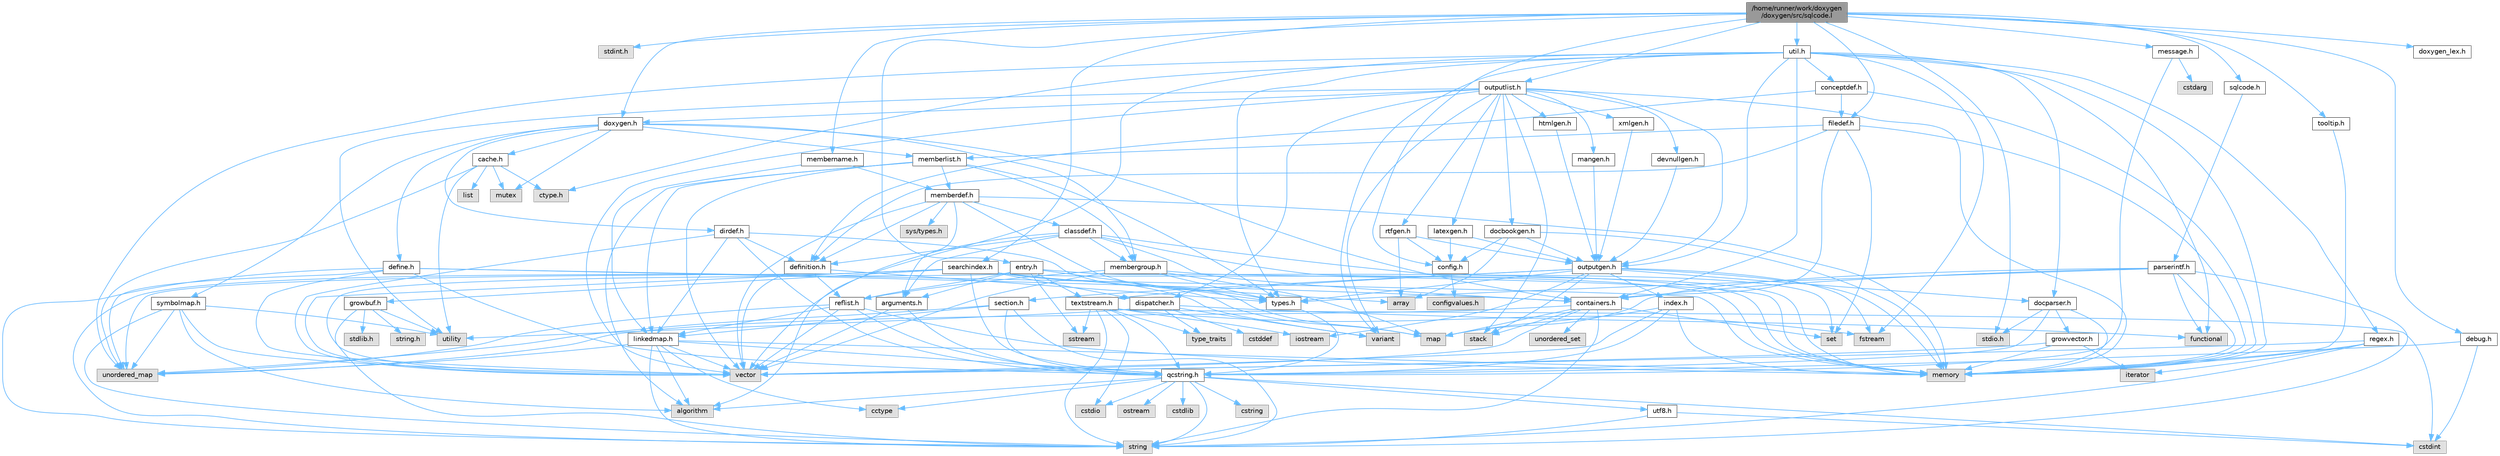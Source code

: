 digraph "/home/runner/work/doxygen/doxygen/src/sqlcode.l"
{
 // INTERACTIVE_SVG=YES
 // LATEX_PDF_SIZE
  bgcolor="transparent";
  edge [fontname=Helvetica,fontsize=10,labelfontname=Helvetica,labelfontsize=10];
  node [fontname=Helvetica,fontsize=10,shape=box,height=0.2,width=0.4];
  Node1 [id="Node000001",label="/home/runner/work/doxygen\l/doxygen/src/sqlcode.l",height=0.2,width=0.4,color="gray40", fillcolor="grey60", style="filled", fontcolor="black"];
  Node1 -> Node2 [id="edge1_Node000001_Node000002",color="steelblue1",style="solid"];
  Node2 [id="Node000002",label="stdint.h",height=0.2,width=0.4,color="grey60", fillcolor="#E0E0E0", style="filled"];
  Node1 -> Node3 [id="edge2_Node000001_Node000003",color="steelblue1",style="solid"];
  Node3 [id="Node000003",label="stdio.h",height=0.2,width=0.4,color="grey60", fillcolor="#E0E0E0", style="filled"];
  Node1 -> Node4 [id="edge3_Node000001_Node000004",color="steelblue1",style="solid"];
  Node4 [id="Node000004",label="sqlcode.h",height=0.2,width=0.4,color="grey40", fillcolor="white", style="filled",URL="$d1/db2/sqlcode_8h.html",tooltip=" "];
  Node4 -> Node5 [id="edge4_Node000004_Node000005",color="steelblue1",style="solid"];
  Node5 [id="Node000005",label="parserintf.h",height=0.2,width=0.4,color="grey40", fillcolor="white", style="filled",URL="$da/d55/parserintf_8h.html",tooltip=" "];
  Node5 -> Node6 [id="edge5_Node000005_Node000006",color="steelblue1",style="solid"];
  Node6 [id="Node000006",label="functional",height=0.2,width=0.4,color="grey60", fillcolor="#E0E0E0", style="filled"];
  Node5 -> Node7 [id="edge6_Node000005_Node000007",color="steelblue1",style="solid"];
  Node7 [id="Node000007",label="memory",height=0.2,width=0.4,color="grey60", fillcolor="#E0E0E0", style="filled"];
  Node5 -> Node8 [id="edge7_Node000005_Node000008",color="steelblue1",style="solid"];
  Node8 [id="Node000008",label="map",height=0.2,width=0.4,color="grey60", fillcolor="#E0E0E0", style="filled"];
  Node5 -> Node9 [id="edge8_Node000005_Node000009",color="steelblue1",style="solid"];
  Node9 [id="Node000009",label="string",height=0.2,width=0.4,color="grey60", fillcolor="#E0E0E0", style="filled"];
  Node5 -> Node10 [id="edge9_Node000005_Node000010",color="steelblue1",style="solid"];
  Node10 [id="Node000010",label="types.h",height=0.2,width=0.4,color="grey40", fillcolor="white", style="filled",URL="$d9/d49/types_8h.html",tooltip="This file contains a number of basic enums and types."];
  Node10 -> Node11 [id="edge10_Node000010_Node000011",color="steelblue1",style="solid"];
  Node11 [id="Node000011",label="qcstring.h",height=0.2,width=0.4,color="grey40", fillcolor="white", style="filled",URL="$d7/d5c/qcstring_8h.html",tooltip=" "];
  Node11 -> Node9 [id="edge11_Node000011_Node000009",color="steelblue1",style="solid"];
  Node11 -> Node12 [id="edge12_Node000011_Node000012",color="steelblue1",style="solid"];
  Node12 [id="Node000012",label="algorithm",height=0.2,width=0.4,color="grey60", fillcolor="#E0E0E0", style="filled"];
  Node11 -> Node13 [id="edge13_Node000011_Node000013",color="steelblue1",style="solid"];
  Node13 [id="Node000013",label="cctype",height=0.2,width=0.4,color="grey60", fillcolor="#E0E0E0", style="filled"];
  Node11 -> Node14 [id="edge14_Node000011_Node000014",color="steelblue1",style="solid"];
  Node14 [id="Node000014",label="cstring",height=0.2,width=0.4,color="grey60", fillcolor="#E0E0E0", style="filled"];
  Node11 -> Node15 [id="edge15_Node000011_Node000015",color="steelblue1",style="solid"];
  Node15 [id="Node000015",label="cstdio",height=0.2,width=0.4,color="grey60", fillcolor="#E0E0E0", style="filled"];
  Node11 -> Node16 [id="edge16_Node000011_Node000016",color="steelblue1",style="solid"];
  Node16 [id="Node000016",label="cstdlib",height=0.2,width=0.4,color="grey60", fillcolor="#E0E0E0", style="filled"];
  Node11 -> Node17 [id="edge17_Node000011_Node000017",color="steelblue1",style="solid"];
  Node17 [id="Node000017",label="cstdint",height=0.2,width=0.4,color="grey60", fillcolor="#E0E0E0", style="filled"];
  Node11 -> Node18 [id="edge18_Node000011_Node000018",color="steelblue1",style="solid"];
  Node18 [id="Node000018",label="ostream",height=0.2,width=0.4,color="grey60", fillcolor="#E0E0E0", style="filled"];
  Node11 -> Node19 [id="edge19_Node000011_Node000019",color="steelblue1",style="solid"];
  Node19 [id="Node000019",label="utf8.h",height=0.2,width=0.4,color="grey40", fillcolor="white", style="filled",URL="$db/d7c/utf8_8h.html",tooltip="Various UTF8 related helper functions."];
  Node19 -> Node17 [id="edge20_Node000019_Node000017",color="steelblue1",style="solid"];
  Node19 -> Node9 [id="edge21_Node000019_Node000009",color="steelblue1",style="solid"];
  Node5 -> Node20 [id="edge22_Node000005_Node000020",color="steelblue1",style="solid"];
  Node20 [id="Node000020",label="containers.h",height=0.2,width=0.4,color="grey40", fillcolor="white", style="filled",URL="$d5/d75/containers_8h.html",tooltip=" "];
  Node20 -> Node21 [id="edge23_Node000020_Node000021",color="steelblue1",style="solid"];
  Node21 [id="Node000021",label="vector",height=0.2,width=0.4,color="grey60", fillcolor="#E0E0E0", style="filled"];
  Node20 -> Node9 [id="edge24_Node000020_Node000009",color="steelblue1",style="solid"];
  Node20 -> Node22 [id="edge25_Node000020_Node000022",color="steelblue1",style="solid"];
  Node22 [id="Node000022",label="set",height=0.2,width=0.4,color="grey60", fillcolor="#E0E0E0", style="filled"];
  Node20 -> Node8 [id="edge26_Node000020_Node000008",color="steelblue1",style="solid"];
  Node20 -> Node23 [id="edge27_Node000020_Node000023",color="steelblue1",style="solid"];
  Node23 [id="Node000023",label="unordered_set",height=0.2,width=0.4,color="grey60", fillcolor="#E0E0E0", style="filled"];
  Node20 -> Node24 [id="edge28_Node000020_Node000024",color="steelblue1",style="solid"];
  Node24 [id="Node000024",label="unordered_map",height=0.2,width=0.4,color="grey60", fillcolor="#E0E0E0", style="filled"];
  Node20 -> Node25 [id="edge29_Node000020_Node000025",color="steelblue1",style="solid"];
  Node25 [id="Node000025",label="stack",height=0.2,width=0.4,color="grey60", fillcolor="#E0E0E0", style="filled"];
  Node1 -> Node26 [id="edge30_Node000001_Node000026",color="steelblue1",style="solid"];
  Node26 [id="Node000026",label="entry.h",height=0.2,width=0.4,color="grey40", fillcolor="white", style="filled",URL="$d1/dc6/entry_8h.html",tooltip=" "];
  Node26 -> Node21 [id="edge31_Node000026_Node000021",color="steelblue1",style="solid"];
  Node26 -> Node7 [id="edge32_Node000026_Node000007",color="steelblue1",style="solid"];
  Node26 -> Node27 [id="edge33_Node000026_Node000027",color="steelblue1",style="solid"];
  Node27 [id="Node000027",label="sstream",height=0.2,width=0.4,color="grey60", fillcolor="#E0E0E0", style="filled"];
  Node26 -> Node10 [id="edge34_Node000026_Node000010",color="steelblue1",style="solid"];
  Node26 -> Node28 [id="edge35_Node000026_Node000028",color="steelblue1",style="solid"];
  Node28 [id="Node000028",label="arguments.h",height=0.2,width=0.4,color="grey40", fillcolor="white", style="filled",URL="$df/d9b/arguments_8h.html",tooltip=" "];
  Node28 -> Node21 [id="edge36_Node000028_Node000021",color="steelblue1",style="solid"];
  Node28 -> Node11 [id="edge37_Node000028_Node000011",color="steelblue1",style="solid"];
  Node26 -> Node29 [id="edge38_Node000026_Node000029",color="steelblue1",style="solid"];
  Node29 [id="Node000029",label="reflist.h",height=0.2,width=0.4,color="grey40", fillcolor="white", style="filled",URL="$d1/d02/reflist_8h.html",tooltip=" "];
  Node29 -> Node21 [id="edge39_Node000029_Node000021",color="steelblue1",style="solid"];
  Node29 -> Node24 [id="edge40_Node000029_Node000024",color="steelblue1",style="solid"];
  Node29 -> Node7 [id="edge41_Node000029_Node000007",color="steelblue1",style="solid"];
  Node29 -> Node11 [id="edge42_Node000029_Node000011",color="steelblue1",style="solid"];
  Node29 -> Node30 [id="edge43_Node000029_Node000030",color="steelblue1",style="solid"];
  Node30 [id="Node000030",label="linkedmap.h",height=0.2,width=0.4,color="grey40", fillcolor="white", style="filled",URL="$da/de1/linkedmap_8h.html",tooltip=" "];
  Node30 -> Node24 [id="edge44_Node000030_Node000024",color="steelblue1",style="solid"];
  Node30 -> Node21 [id="edge45_Node000030_Node000021",color="steelblue1",style="solid"];
  Node30 -> Node7 [id="edge46_Node000030_Node000007",color="steelblue1",style="solid"];
  Node30 -> Node9 [id="edge47_Node000030_Node000009",color="steelblue1",style="solid"];
  Node30 -> Node12 [id="edge48_Node000030_Node000012",color="steelblue1",style="solid"];
  Node30 -> Node13 [id="edge49_Node000030_Node000013",color="steelblue1",style="solid"];
  Node30 -> Node11 [id="edge50_Node000030_Node000011",color="steelblue1",style="solid"];
  Node26 -> Node31 [id="edge51_Node000026_Node000031",color="steelblue1",style="solid"];
  Node31 [id="Node000031",label="textstream.h",height=0.2,width=0.4,color="grey40", fillcolor="white", style="filled",URL="$d4/d7d/textstream_8h.html",tooltip=" "];
  Node31 -> Node9 [id="edge52_Node000031_Node000009",color="steelblue1",style="solid"];
  Node31 -> Node32 [id="edge53_Node000031_Node000032",color="steelblue1",style="solid"];
  Node32 [id="Node000032",label="iostream",height=0.2,width=0.4,color="grey60", fillcolor="#E0E0E0", style="filled"];
  Node31 -> Node27 [id="edge54_Node000031_Node000027",color="steelblue1",style="solid"];
  Node31 -> Node17 [id="edge55_Node000031_Node000017",color="steelblue1",style="solid"];
  Node31 -> Node15 [id="edge56_Node000031_Node000015",color="steelblue1",style="solid"];
  Node31 -> Node33 [id="edge57_Node000031_Node000033",color="steelblue1",style="solid"];
  Node33 [id="Node000033",label="fstream",height=0.2,width=0.4,color="grey60", fillcolor="#E0E0E0", style="filled"];
  Node31 -> Node34 [id="edge58_Node000031_Node000034",color="steelblue1",style="solid"];
  Node34 [id="Node000034",label="type_traits",height=0.2,width=0.4,color="grey60", fillcolor="#E0E0E0", style="filled"];
  Node31 -> Node11 [id="edge59_Node000031_Node000011",color="steelblue1",style="solid"];
  Node1 -> Node35 [id="edge60_Node000001_Node000035",color="steelblue1",style="solid"];
  Node35 [id="Node000035",label="doxygen.h",height=0.2,width=0.4,color="grey40", fillcolor="white", style="filled",URL="$d1/da1/doxygen_8h.html",tooltip=" "];
  Node35 -> Node36 [id="edge61_Node000035_Node000036",color="steelblue1",style="solid"];
  Node36 [id="Node000036",label="mutex",height=0.2,width=0.4,color="grey60", fillcolor="#E0E0E0", style="filled"];
  Node35 -> Node20 [id="edge62_Node000035_Node000020",color="steelblue1",style="solid"];
  Node35 -> Node37 [id="edge63_Node000035_Node000037",color="steelblue1",style="solid"];
  Node37 [id="Node000037",label="membergroup.h",height=0.2,width=0.4,color="grey40", fillcolor="white", style="filled",URL="$d9/d11/membergroup_8h.html",tooltip=" "];
  Node37 -> Node21 [id="edge64_Node000037_Node000021",color="steelblue1",style="solid"];
  Node37 -> Node8 [id="edge65_Node000037_Node000008",color="steelblue1",style="solid"];
  Node37 -> Node7 [id="edge66_Node000037_Node000007",color="steelblue1",style="solid"];
  Node37 -> Node10 [id="edge67_Node000037_Node000010",color="steelblue1",style="solid"];
  Node37 -> Node29 [id="edge68_Node000037_Node000029",color="steelblue1",style="solid"];
  Node35 -> Node38 [id="edge69_Node000035_Node000038",color="steelblue1",style="solid"];
  Node38 [id="Node000038",label="dirdef.h",height=0.2,width=0.4,color="grey40", fillcolor="white", style="filled",URL="$d6/d15/dirdef_8h.html",tooltip=" "];
  Node38 -> Node21 [id="edge70_Node000038_Node000021",color="steelblue1",style="solid"];
  Node38 -> Node8 [id="edge71_Node000038_Node000008",color="steelblue1",style="solid"];
  Node38 -> Node11 [id="edge72_Node000038_Node000011",color="steelblue1",style="solid"];
  Node38 -> Node30 [id="edge73_Node000038_Node000030",color="steelblue1",style="solid"];
  Node38 -> Node39 [id="edge74_Node000038_Node000039",color="steelblue1",style="solid"];
  Node39 [id="Node000039",label="definition.h",height=0.2,width=0.4,color="grey40", fillcolor="white", style="filled",URL="$df/da1/definition_8h.html",tooltip=" "];
  Node39 -> Node21 [id="edge75_Node000039_Node000021",color="steelblue1",style="solid"];
  Node39 -> Node10 [id="edge76_Node000039_Node000010",color="steelblue1",style="solid"];
  Node39 -> Node29 [id="edge77_Node000039_Node000029",color="steelblue1",style="solid"];
  Node35 -> Node40 [id="edge78_Node000035_Node000040",color="steelblue1",style="solid"];
  Node40 [id="Node000040",label="memberlist.h",height=0.2,width=0.4,color="grey40", fillcolor="white", style="filled",URL="$dd/d78/memberlist_8h.html",tooltip=" "];
  Node40 -> Node21 [id="edge79_Node000040_Node000021",color="steelblue1",style="solid"];
  Node40 -> Node12 [id="edge80_Node000040_Node000012",color="steelblue1",style="solid"];
  Node40 -> Node41 [id="edge81_Node000040_Node000041",color="steelblue1",style="solid"];
  Node41 [id="Node000041",label="memberdef.h",height=0.2,width=0.4,color="grey40", fillcolor="white", style="filled",URL="$d4/d46/memberdef_8h.html",tooltip=" "];
  Node41 -> Node21 [id="edge82_Node000041_Node000021",color="steelblue1",style="solid"];
  Node41 -> Node7 [id="edge83_Node000041_Node000007",color="steelblue1",style="solid"];
  Node41 -> Node42 [id="edge84_Node000041_Node000042",color="steelblue1",style="solid"];
  Node42 [id="Node000042",label="sys/types.h",height=0.2,width=0.4,color="grey60", fillcolor="#E0E0E0", style="filled"];
  Node41 -> Node10 [id="edge85_Node000041_Node000010",color="steelblue1",style="solid"];
  Node41 -> Node39 [id="edge86_Node000041_Node000039",color="steelblue1",style="solid"];
  Node41 -> Node28 [id="edge87_Node000041_Node000028",color="steelblue1",style="solid"];
  Node41 -> Node43 [id="edge88_Node000041_Node000043",color="steelblue1",style="solid"];
  Node43 [id="Node000043",label="classdef.h",height=0.2,width=0.4,color="grey40", fillcolor="white", style="filled",URL="$d1/da6/classdef_8h.html",tooltip=" "];
  Node43 -> Node7 [id="edge89_Node000043_Node000007",color="steelblue1",style="solid"];
  Node43 -> Node21 [id="edge90_Node000043_Node000021",color="steelblue1",style="solid"];
  Node43 -> Node22 [id="edge91_Node000043_Node000022",color="steelblue1",style="solid"];
  Node43 -> Node20 [id="edge92_Node000043_Node000020",color="steelblue1",style="solid"];
  Node43 -> Node39 [id="edge93_Node000043_Node000039",color="steelblue1",style="solid"];
  Node43 -> Node28 [id="edge94_Node000043_Node000028",color="steelblue1",style="solid"];
  Node43 -> Node37 [id="edge95_Node000043_Node000037",color="steelblue1",style="solid"];
  Node40 -> Node30 [id="edge96_Node000040_Node000030",color="steelblue1",style="solid"];
  Node40 -> Node10 [id="edge97_Node000040_Node000010",color="steelblue1",style="solid"];
  Node40 -> Node37 [id="edge98_Node000040_Node000037",color="steelblue1",style="solid"];
  Node35 -> Node44 [id="edge99_Node000035_Node000044",color="steelblue1",style="solid"];
  Node44 [id="Node000044",label="define.h",height=0.2,width=0.4,color="grey40", fillcolor="white", style="filled",URL="$df/d67/define_8h.html",tooltip=" "];
  Node44 -> Node21 [id="edge100_Node000044_Node000021",color="steelblue1",style="solid"];
  Node44 -> Node7 [id="edge101_Node000044_Node000007",color="steelblue1",style="solid"];
  Node44 -> Node9 [id="edge102_Node000044_Node000009",color="steelblue1",style="solid"];
  Node44 -> Node24 [id="edge103_Node000044_Node000024",color="steelblue1",style="solid"];
  Node44 -> Node11 [id="edge104_Node000044_Node000011",color="steelblue1",style="solid"];
  Node44 -> Node20 [id="edge105_Node000044_Node000020",color="steelblue1",style="solid"];
  Node35 -> Node45 [id="edge106_Node000035_Node000045",color="steelblue1",style="solid"];
  Node45 [id="Node000045",label="cache.h",height=0.2,width=0.4,color="grey40", fillcolor="white", style="filled",URL="$d3/d26/cache_8h.html",tooltip=" "];
  Node45 -> Node46 [id="edge107_Node000045_Node000046",color="steelblue1",style="solid"];
  Node46 [id="Node000046",label="list",height=0.2,width=0.4,color="grey60", fillcolor="#E0E0E0", style="filled"];
  Node45 -> Node24 [id="edge108_Node000045_Node000024",color="steelblue1",style="solid"];
  Node45 -> Node36 [id="edge109_Node000045_Node000036",color="steelblue1",style="solid"];
  Node45 -> Node47 [id="edge110_Node000045_Node000047",color="steelblue1",style="solid"];
  Node47 [id="Node000047",label="utility",height=0.2,width=0.4,color="grey60", fillcolor="#E0E0E0", style="filled"];
  Node45 -> Node48 [id="edge111_Node000045_Node000048",color="steelblue1",style="solid"];
  Node48 [id="Node000048",label="ctype.h",height=0.2,width=0.4,color="grey60", fillcolor="#E0E0E0", style="filled"];
  Node35 -> Node49 [id="edge112_Node000035_Node000049",color="steelblue1",style="solid"];
  Node49 [id="Node000049",label="symbolmap.h",height=0.2,width=0.4,color="grey40", fillcolor="white", style="filled",URL="$d7/ddd/symbolmap_8h.html",tooltip=" "];
  Node49 -> Node12 [id="edge113_Node000049_Node000012",color="steelblue1",style="solid"];
  Node49 -> Node24 [id="edge114_Node000049_Node000024",color="steelblue1",style="solid"];
  Node49 -> Node21 [id="edge115_Node000049_Node000021",color="steelblue1",style="solid"];
  Node49 -> Node9 [id="edge116_Node000049_Node000009",color="steelblue1",style="solid"];
  Node49 -> Node47 [id="edge117_Node000049_Node000047",color="steelblue1",style="solid"];
  Node1 -> Node50 [id="edge118_Node000001_Node000050",color="steelblue1",style="solid"];
  Node50 [id="Node000050",label="outputlist.h",height=0.2,width=0.4,color="grey40", fillcolor="white", style="filled",URL="$d2/db9/outputlist_8h.html",tooltip=" "];
  Node50 -> Node47 [id="edge119_Node000050_Node000047",color="steelblue1",style="solid"];
  Node50 -> Node21 [id="edge120_Node000050_Node000021",color="steelblue1",style="solid"];
  Node50 -> Node7 [id="edge121_Node000050_Node000007",color="steelblue1",style="solid"];
  Node50 -> Node51 [id="edge122_Node000050_Node000051",color="steelblue1",style="solid"];
  Node51 [id="Node000051",label="variant",height=0.2,width=0.4,color="grey60", fillcolor="#E0E0E0", style="filled"];
  Node50 -> Node25 [id="edge123_Node000050_Node000025",color="steelblue1",style="solid"];
  Node50 -> Node52 [id="edge124_Node000050_Node000052",color="steelblue1",style="solid"];
  Node52 [id="Node000052",label="outputgen.h",height=0.2,width=0.4,color="grey40", fillcolor="white", style="filled",URL="$df/d06/outputgen_8h.html",tooltip=" "];
  Node52 -> Node7 [id="edge125_Node000052_Node000007",color="steelblue1",style="solid"];
  Node52 -> Node25 [id="edge126_Node000052_Node000025",color="steelblue1",style="solid"];
  Node52 -> Node32 [id="edge127_Node000052_Node000032",color="steelblue1",style="solid"];
  Node52 -> Node33 [id="edge128_Node000052_Node000033",color="steelblue1",style="solid"];
  Node52 -> Node10 [id="edge129_Node000052_Node000010",color="steelblue1",style="solid"];
  Node52 -> Node53 [id="edge130_Node000052_Node000053",color="steelblue1",style="solid"];
  Node53 [id="Node000053",label="index.h",height=0.2,width=0.4,color="grey40", fillcolor="white", style="filled",URL="$d1/db5/index_8h.html",tooltip=" "];
  Node53 -> Node7 [id="edge131_Node000053_Node000007",color="steelblue1",style="solid"];
  Node53 -> Node21 [id="edge132_Node000053_Node000021",color="steelblue1",style="solid"];
  Node53 -> Node8 [id="edge133_Node000053_Node000008",color="steelblue1",style="solid"];
  Node53 -> Node11 [id="edge134_Node000053_Node000011",color="steelblue1",style="solid"];
  Node52 -> Node54 [id="edge135_Node000052_Node000054",color="steelblue1",style="solid"];
  Node54 [id="Node000054",label="section.h",height=0.2,width=0.4,color="grey40", fillcolor="white", style="filled",URL="$d1/d2a/section_8h.html",tooltip=" "];
  Node54 -> Node9 [id="edge136_Node000054_Node000009",color="steelblue1",style="solid"];
  Node54 -> Node24 [id="edge137_Node000054_Node000024",color="steelblue1",style="solid"];
  Node54 -> Node11 [id="edge138_Node000054_Node000011",color="steelblue1",style="solid"];
  Node54 -> Node30 [id="edge139_Node000054_Node000030",color="steelblue1",style="solid"];
  Node52 -> Node31 [id="edge140_Node000052_Node000031",color="steelblue1",style="solid"];
  Node52 -> Node55 [id="edge141_Node000052_Node000055",color="steelblue1",style="solid"];
  Node55 [id="Node000055",label="docparser.h",height=0.2,width=0.4,color="grey40", fillcolor="white", style="filled",URL="$de/d9c/docparser_8h.html",tooltip=" "];
  Node55 -> Node3 [id="edge142_Node000055_Node000003",color="steelblue1",style="solid"];
  Node55 -> Node7 [id="edge143_Node000055_Node000007",color="steelblue1",style="solid"];
  Node55 -> Node11 [id="edge144_Node000055_Node000011",color="steelblue1",style="solid"];
  Node55 -> Node56 [id="edge145_Node000055_Node000056",color="steelblue1",style="solid"];
  Node56 [id="Node000056",label="growvector.h",height=0.2,width=0.4,color="grey40", fillcolor="white", style="filled",URL="$d7/d50/growvector_8h.html",tooltip=" "];
  Node56 -> Node21 [id="edge146_Node000056_Node000021",color="steelblue1",style="solid"];
  Node56 -> Node7 [id="edge147_Node000056_Node000007",color="steelblue1",style="solid"];
  Node56 -> Node57 [id="edge148_Node000056_Node000057",color="steelblue1",style="solid"];
  Node57 [id="Node000057",label="iterator",height=0.2,width=0.4,color="grey60", fillcolor="#E0E0E0", style="filled"];
  Node50 -> Node35 [id="edge149_Node000050_Node000035",color="steelblue1",style="solid"];
  Node50 -> Node58 [id="edge150_Node000050_Node000058",color="steelblue1",style="solid"];
  Node58 [id="Node000058",label="dispatcher.h",height=0.2,width=0.4,color="grey40", fillcolor="white", style="filled",URL="$da/d73/dispatcher_8h.html",tooltip=" "];
  Node58 -> Node59 [id="edge151_Node000058_Node000059",color="steelblue1",style="solid"];
  Node59 [id="Node000059",label="cstddef",height=0.2,width=0.4,color="grey60", fillcolor="#E0E0E0", style="filled"];
  Node58 -> Node47 [id="edge152_Node000058_Node000047",color="steelblue1",style="solid"];
  Node58 -> Node6 [id="edge153_Node000058_Node000006",color="steelblue1",style="solid"];
  Node58 -> Node51 [id="edge154_Node000058_Node000051",color="steelblue1",style="solid"];
  Node58 -> Node34 [id="edge155_Node000058_Node000034",color="steelblue1",style="solid"];
  Node50 -> Node60 [id="edge156_Node000050_Node000060",color="steelblue1",style="solid"];
  Node60 [id="Node000060",label="htmlgen.h",height=0.2,width=0.4,color="grey40", fillcolor="white", style="filled",URL="$d8/d56/htmlgen_8h.html",tooltip=" "];
  Node60 -> Node52 [id="edge157_Node000060_Node000052",color="steelblue1",style="solid"];
  Node50 -> Node61 [id="edge158_Node000050_Node000061",color="steelblue1",style="solid"];
  Node61 [id="Node000061",label="latexgen.h",height=0.2,width=0.4,color="grey40", fillcolor="white", style="filled",URL="$d6/d9c/latexgen_8h.html",tooltip=" "];
  Node61 -> Node62 [id="edge159_Node000061_Node000062",color="steelblue1",style="solid"];
  Node62 [id="Node000062",label="config.h",height=0.2,width=0.4,color="grey40", fillcolor="white", style="filled",URL="$db/d16/config_8h.html",tooltip=" "];
  Node62 -> Node63 [id="edge160_Node000062_Node000063",color="steelblue1",style="solid"];
  Node63 [id="Node000063",label="configvalues.h",height=0.2,width=0.4,color="grey60", fillcolor="#E0E0E0", style="filled"];
  Node61 -> Node52 [id="edge161_Node000061_Node000052",color="steelblue1",style="solid"];
  Node50 -> Node64 [id="edge162_Node000050_Node000064",color="steelblue1",style="solid"];
  Node64 [id="Node000064",label="rtfgen.h",height=0.2,width=0.4,color="grey40", fillcolor="white", style="filled",URL="$d4/daa/rtfgen_8h.html",tooltip=" "];
  Node64 -> Node65 [id="edge163_Node000064_Node000065",color="steelblue1",style="solid"];
  Node65 [id="Node000065",label="array",height=0.2,width=0.4,color="grey60", fillcolor="#E0E0E0", style="filled"];
  Node64 -> Node62 [id="edge164_Node000064_Node000062",color="steelblue1",style="solid"];
  Node64 -> Node52 [id="edge165_Node000064_Node000052",color="steelblue1",style="solid"];
  Node50 -> Node66 [id="edge166_Node000050_Node000066",color="steelblue1",style="solid"];
  Node66 [id="Node000066",label="mangen.h",height=0.2,width=0.4,color="grey40", fillcolor="white", style="filled",URL="$da/dc0/mangen_8h.html",tooltip=" "];
  Node66 -> Node52 [id="edge167_Node000066_Node000052",color="steelblue1",style="solid"];
  Node50 -> Node67 [id="edge168_Node000050_Node000067",color="steelblue1",style="solid"];
  Node67 [id="Node000067",label="docbookgen.h",height=0.2,width=0.4,color="grey40", fillcolor="white", style="filled",URL="$de/dea/docbookgen_8h.html",tooltip=" "];
  Node67 -> Node7 [id="edge169_Node000067_Node000007",color="steelblue1",style="solid"];
  Node67 -> Node65 [id="edge170_Node000067_Node000065",color="steelblue1",style="solid"];
  Node67 -> Node62 [id="edge171_Node000067_Node000062",color="steelblue1",style="solid"];
  Node67 -> Node52 [id="edge172_Node000067_Node000052",color="steelblue1",style="solid"];
  Node50 -> Node68 [id="edge173_Node000050_Node000068",color="steelblue1",style="solid"];
  Node68 [id="Node000068",label="xmlgen.h",height=0.2,width=0.4,color="grey40", fillcolor="white", style="filled",URL="$d9/d67/xmlgen_8h.html",tooltip=" "];
  Node68 -> Node52 [id="edge174_Node000068_Node000052",color="steelblue1",style="solid"];
  Node50 -> Node69 [id="edge175_Node000050_Node000069",color="steelblue1",style="solid"];
  Node69 [id="Node000069",label="devnullgen.h",height=0.2,width=0.4,color="grey40", fillcolor="white", style="filled",URL="$d8/de5/devnullgen_8h.html",tooltip=" "];
  Node69 -> Node52 [id="edge176_Node000069_Node000052",color="steelblue1",style="solid"];
  Node1 -> Node70 [id="edge177_Node000001_Node000070",color="steelblue1",style="solid"];
  Node70 [id="Node000070",label="util.h",height=0.2,width=0.4,color="grey40", fillcolor="white", style="filled",URL="$d8/d3c/util_8h.html",tooltip="A bunch of utility functions."];
  Node70 -> Node7 [id="edge178_Node000070_Node000007",color="steelblue1",style="solid"];
  Node70 -> Node24 [id="edge179_Node000070_Node000024",color="steelblue1",style="solid"];
  Node70 -> Node12 [id="edge180_Node000070_Node000012",color="steelblue1",style="solid"];
  Node70 -> Node6 [id="edge181_Node000070_Node000006",color="steelblue1",style="solid"];
  Node70 -> Node33 [id="edge182_Node000070_Node000033",color="steelblue1",style="solid"];
  Node70 -> Node51 [id="edge183_Node000070_Node000051",color="steelblue1",style="solid"];
  Node70 -> Node48 [id="edge184_Node000070_Node000048",color="steelblue1",style="solid"];
  Node70 -> Node10 [id="edge185_Node000070_Node000010",color="steelblue1",style="solid"];
  Node70 -> Node55 [id="edge186_Node000070_Node000055",color="steelblue1",style="solid"];
  Node70 -> Node20 [id="edge187_Node000070_Node000020",color="steelblue1",style="solid"];
  Node70 -> Node52 [id="edge188_Node000070_Node000052",color="steelblue1",style="solid"];
  Node70 -> Node71 [id="edge189_Node000070_Node000071",color="steelblue1",style="solid"];
  Node71 [id="Node000071",label="regex.h",height=0.2,width=0.4,color="grey40", fillcolor="white", style="filled",URL="$d1/d21/regex_8h.html",tooltip=" "];
  Node71 -> Node7 [id="edge190_Node000071_Node000007",color="steelblue1",style="solid"];
  Node71 -> Node9 [id="edge191_Node000071_Node000009",color="steelblue1",style="solid"];
  Node71 -> Node21 [id="edge192_Node000071_Node000021",color="steelblue1",style="solid"];
  Node71 -> Node57 [id="edge193_Node000071_Node000057",color="steelblue1",style="solid"];
  Node70 -> Node72 [id="edge194_Node000070_Node000072",color="steelblue1",style="solid"];
  Node72 [id="Node000072",label="conceptdef.h",height=0.2,width=0.4,color="grey40", fillcolor="white", style="filled",URL="$da/df1/conceptdef_8h.html",tooltip=" "];
  Node72 -> Node7 [id="edge195_Node000072_Node000007",color="steelblue1",style="solid"];
  Node72 -> Node39 [id="edge196_Node000072_Node000039",color="steelblue1",style="solid"];
  Node72 -> Node73 [id="edge197_Node000072_Node000073",color="steelblue1",style="solid"];
  Node73 [id="Node000073",label="filedef.h",height=0.2,width=0.4,color="grey40", fillcolor="white", style="filled",URL="$d4/d3a/filedef_8h.html",tooltip=" "];
  Node73 -> Node7 [id="edge198_Node000073_Node000007",color="steelblue1",style="solid"];
  Node73 -> Node22 [id="edge199_Node000073_Node000022",color="steelblue1",style="solid"];
  Node73 -> Node39 [id="edge200_Node000073_Node000039",color="steelblue1",style="solid"];
  Node73 -> Node40 [id="edge201_Node000073_Node000040",color="steelblue1",style="solid"];
  Node73 -> Node20 [id="edge202_Node000073_Node000020",color="steelblue1",style="solid"];
  Node1 -> Node74 [id="edge203_Node000001_Node000074",color="steelblue1",style="solid"];
  Node74 [id="Node000074",label="membername.h",height=0.2,width=0.4,color="grey40", fillcolor="white", style="filled",URL="$d7/dfc/membername_8h.html",tooltip=" "];
  Node74 -> Node41 [id="edge204_Node000074_Node000041",color="steelblue1",style="solid"];
  Node74 -> Node30 [id="edge205_Node000074_Node000030",color="steelblue1",style="solid"];
  Node1 -> Node75 [id="edge206_Node000001_Node000075",color="steelblue1",style="solid"];
  Node75 [id="Node000075",label="searchindex.h",height=0.2,width=0.4,color="grey40", fillcolor="white", style="filled",URL="$de/d07/searchindex_8h.html",tooltip="Web server based search engine."];
  Node75 -> Node7 [id="edge207_Node000075_Node000007",color="steelblue1",style="solid"];
  Node75 -> Node21 [id="edge208_Node000075_Node000021",color="steelblue1",style="solid"];
  Node75 -> Node8 [id="edge209_Node000075_Node000008",color="steelblue1",style="solid"];
  Node75 -> Node24 [id="edge210_Node000075_Node000024",color="steelblue1",style="solid"];
  Node75 -> Node9 [id="edge211_Node000075_Node000009",color="steelblue1",style="solid"];
  Node75 -> Node65 [id="edge212_Node000075_Node000065",color="steelblue1",style="solid"];
  Node75 -> Node51 [id="edge213_Node000075_Node000051",color="steelblue1",style="solid"];
  Node75 -> Node11 [id="edge214_Node000075_Node000011",color="steelblue1",style="solid"];
  Node75 -> Node76 [id="edge215_Node000075_Node000076",color="steelblue1",style="solid"];
  Node76 [id="Node000076",label="growbuf.h",height=0.2,width=0.4,color="grey40", fillcolor="white", style="filled",URL="$dd/d72/growbuf_8h.html",tooltip=" "];
  Node76 -> Node47 [id="edge216_Node000076_Node000047",color="steelblue1",style="solid"];
  Node76 -> Node77 [id="edge217_Node000076_Node000077",color="steelblue1",style="solid"];
  Node77 [id="Node000077",label="stdlib.h",height=0.2,width=0.4,color="grey60", fillcolor="#E0E0E0", style="filled"];
  Node76 -> Node78 [id="edge218_Node000076_Node000078",color="steelblue1",style="solid"];
  Node78 [id="Node000078",label="string.h",height=0.2,width=0.4,color="grey60", fillcolor="#E0E0E0", style="filled"];
  Node76 -> Node9 [id="edge219_Node000076_Node000009",color="steelblue1",style="solid"];
  Node75 -> Node58 [id="edge220_Node000075_Node000058",color="steelblue1",style="solid"];
  Node1 -> Node62 [id="edge221_Node000001_Node000062",color="steelblue1",style="solid"];
  Node1 -> Node73 [id="edge222_Node000001_Node000073",color="steelblue1",style="solid"];
  Node1 -> Node79 [id="edge223_Node000001_Node000079",color="steelblue1",style="solid"];
  Node79 [id="Node000079",label="tooltip.h",height=0.2,width=0.4,color="grey40", fillcolor="white", style="filled",URL="$db/d83/tooltip_8h.html",tooltip=" "];
  Node79 -> Node7 [id="edge224_Node000079_Node000007",color="steelblue1",style="solid"];
  Node1 -> Node80 [id="edge225_Node000001_Node000080",color="steelblue1",style="solid"];
  Node80 [id="Node000080",label="message.h",height=0.2,width=0.4,color="grey40", fillcolor="white", style="filled",URL="$d2/d0d/message_8h.html",tooltip=" "];
  Node80 -> Node81 [id="edge226_Node000080_Node000081",color="steelblue1",style="solid"];
  Node81 [id="Node000081",label="cstdarg",height=0.2,width=0.4,color="grey60", fillcolor="#E0E0E0", style="filled"];
  Node80 -> Node11 [id="edge227_Node000080_Node000011",color="steelblue1",style="solid"];
  Node1 -> Node82 [id="edge228_Node000001_Node000082",color="steelblue1",style="solid"];
  Node82 [id="Node000082",label="debug.h",height=0.2,width=0.4,color="grey40", fillcolor="white", style="filled",URL="$db/d16/debug_8h.html",tooltip=" "];
  Node82 -> Node17 [id="edge229_Node000082_Node000017",color="steelblue1",style="solid"];
  Node82 -> Node11 [id="edge230_Node000082_Node000011",color="steelblue1",style="solid"];
  Node1 -> Node83 [id="edge231_Node000001_Node000083",color="steelblue1",style="solid"];
  Node83 [id="Node000083",label="doxygen_lex.h",height=0.2,width=0.4,color="grey40", fillcolor="white", style="filled",URL="$d6/da5/doxygen__lex_8h.html",tooltip=" "];
}
